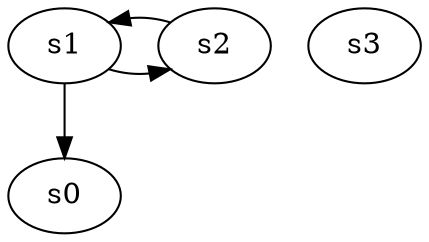 digraph game_0834_complex_4 {
    s0 [name="s0", player=0];
    s1 [name="s1", player=1];
    s2 [name="s2", player=0, target=1];
    s3 [name="s3", player=0, target=1];

    s1 -> s0;
    s1 -> s2 [constraint="!(time % 2 == 0)"];
    s2 -> s1 [constraint="time % 2 == 0 || time % 5 == 0"];
}
